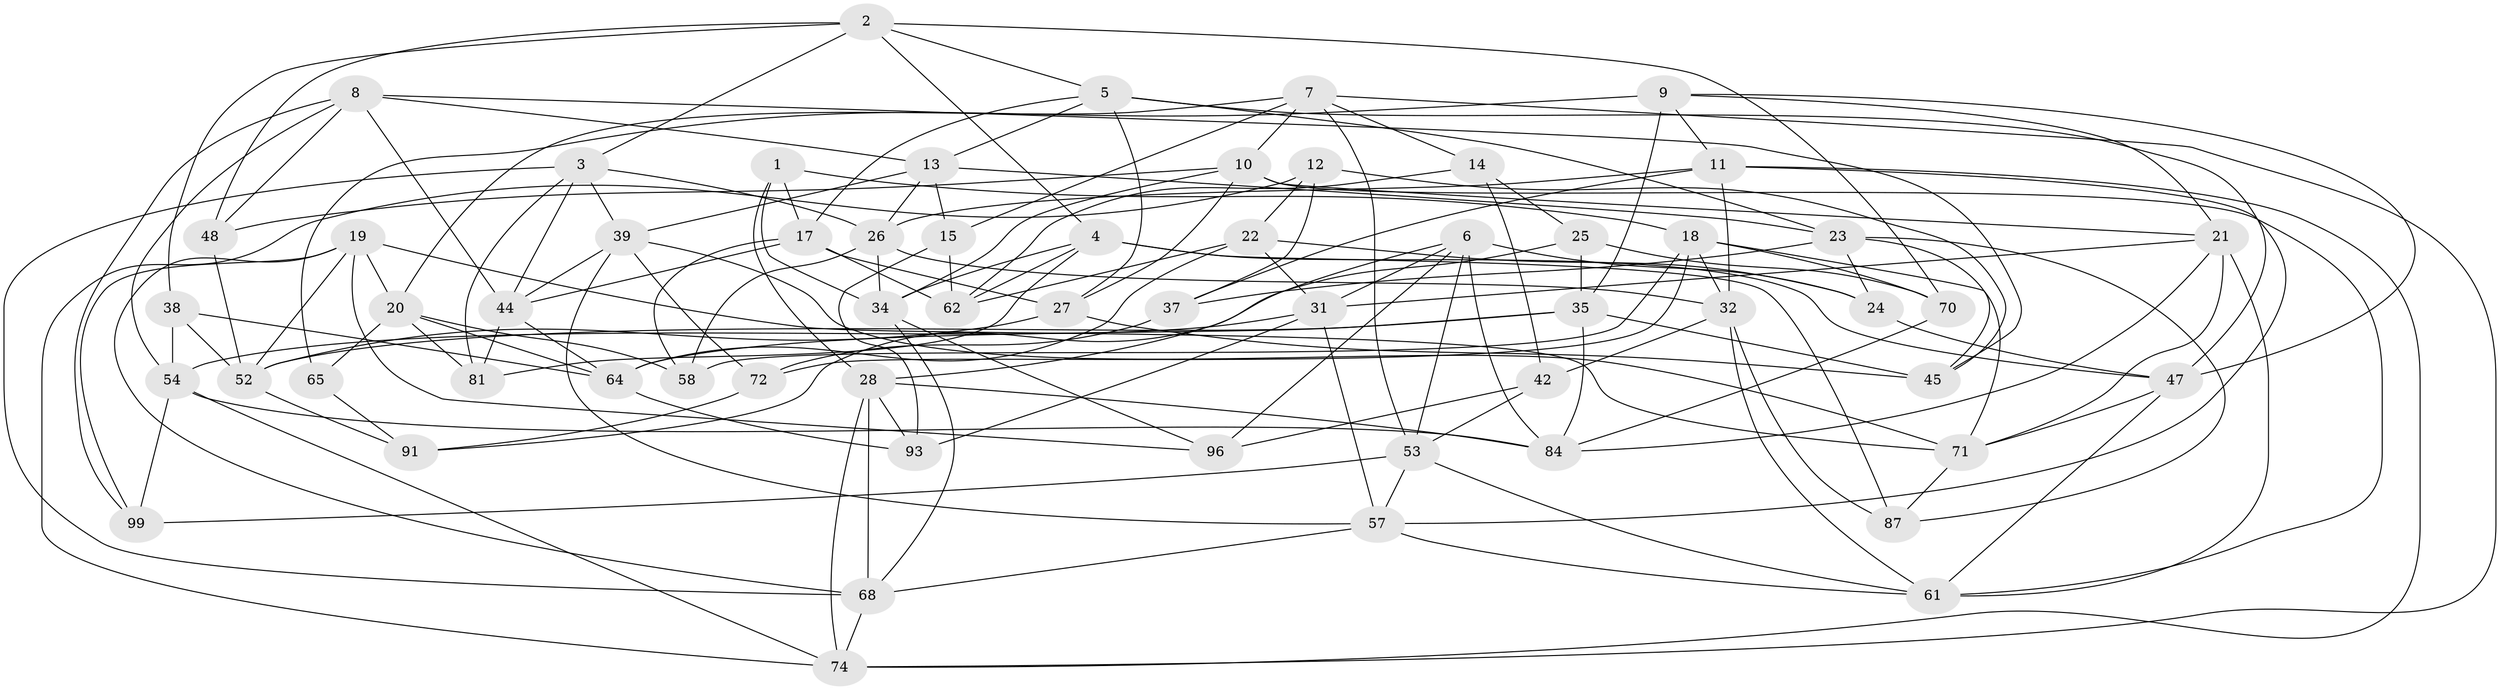 // original degree distribution, {4: 1.0}
// Generated by graph-tools (version 1.1) at 2025/11/02/27/25 16:11:44]
// undirected, 60 vertices, 157 edges
graph export_dot {
graph [start="1"]
  node [color=gray90,style=filled];
  1;
  2 [super="+83"];
  3 [super="+50"];
  4 [super="+16"];
  5 [super="+36"];
  6 [super="+63"];
  7 [super="+89"];
  8 [super="+80"];
  9 [super="+95"];
  10 [super="+49"];
  11 [super="+60"];
  12;
  13 [super="+33"];
  14;
  15;
  17 [super="+56"];
  18 [super="+69"];
  19 [super="+43"];
  20 [super="+29"];
  21 [super="+73"];
  22 [super="+59"];
  23 [super="+97"];
  24;
  25;
  26 [super="+94"];
  27 [super="+30"];
  28 [super="+100"];
  31 [super="+77"];
  32 [super="+41"];
  34 [super="+46"];
  35 [super="+66"];
  37;
  38;
  39 [super="+40"];
  42;
  44 [super="+51"];
  45 [super="+90"];
  47 [super="+78"];
  48;
  52 [super="+55"];
  53 [super="+88"];
  54 [super="+85"];
  57 [super="+82"];
  58;
  61 [super="+79"];
  62 [super="+76"];
  64 [super="+67"];
  65;
  68 [super="+92"];
  70;
  71 [super="+75"];
  72;
  74 [super="+86"];
  81;
  84 [super="+98"];
  87;
  91;
  93;
  96;
  99;
  1 -- 34;
  1 -- 28;
  1 -- 18;
  1 -- 17;
  2 -- 48;
  2 -- 4;
  2 -- 38;
  2 -- 3;
  2 -- 70;
  2 -- 5;
  3 -- 68;
  3 -- 81;
  3 -- 26;
  3 -- 39;
  3 -- 44;
  4 -- 81;
  4 -- 62;
  4 -- 47;
  4 -- 34;
  4 -- 87;
  5 -- 17;
  5 -- 13;
  5 -- 47;
  5 -- 27;
  5 -- 23;
  6 -- 28;
  6 -- 31;
  6 -- 84;
  6 -- 24;
  6 -- 96;
  6 -- 53;
  7 -- 74;
  7 -- 10;
  7 -- 14;
  7 -- 15;
  7 -- 53;
  7 -- 20;
  8 -- 48;
  8 -- 44;
  8 -- 99;
  8 -- 54;
  8 -- 45;
  8 -- 13;
  9 -- 11;
  9 -- 65 [weight=2];
  9 -- 21;
  9 -- 35;
  9 -- 47;
  10 -- 48;
  10 -- 27;
  10 -- 21;
  10 -- 34;
  10 -- 61;
  11 -- 37;
  11 -- 32;
  11 -- 57;
  11 -- 26;
  11 -- 74;
  12 -- 37;
  12 -- 22;
  12 -- 45;
  12 -- 74;
  13 -- 39;
  13 -- 26;
  13 -- 23;
  13 -- 15;
  14 -- 25;
  14 -- 62;
  14 -- 42;
  15 -- 93;
  15 -- 62;
  17 -- 27;
  17 -- 58;
  17 -- 62;
  17 -- 44;
  18 -- 71;
  18 -- 70;
  18 -- 58;
  18 -- 32;
  18 -- 72;
  19 -- 99;
  19 -- 71;
  19 -- 20;
  19 -- 96;
  19 -- 68;
  19 -- 52;
  20 -- 58;
  20 -- 81;
  20 -- 64;
  20 -- 65;
  21 -- 61;
  21 -- 71;
  21 -- 31;
  21 -- 84;
  22 -- 62 [weight=2];
  22 -- 24;
  22 -- 64;
  22 -- 31;
  23 -- 45;
  23 -- 24;
  23 -- 37;
  23 -- 87;
  24 -- 47;
  25 -- 91;
  25 -- 70;
  25 -- 35;
  26 -- 34;
  26 -- 58;
  26 -- 32;
  27 -- 52;
  27 -- 45 [weight=2];
  28 -- 93;
  28 -- 84;
  28 -- 68;
  28 -- 74;
  31 -- 54;
  31 -- 57;
  31 -- 93;
  32 -- 87;
  32 -- 42;
  32 -- 61;
  34 -- 96;
  34 -- 68;
  35 -- 64;
  35 -- 84;
  35 -- 52;
  35 -- 45;
  37 -- 72;
  38 -- 54;
  38 -- 52;
  38 -- 64;
  39 -- 44;
  39 -- 72;
  39 -- 57;
  39 -- 71;
  42 -- 53;
  42 -- 96;
  44 -- 81;
  44 -- 64;
  47 -- 71;
  47 -- 61;
  48 -- 52;
  52 -- 91;
  53 -- 61;
  53 -- 99;
  53 -- 57;
  54 -- 84;
  54 -- 99;
  54 -- 74;
  57 -- 68;
  57 -- 61;
  64 -- 93;
  65 -- 91;
  68 -- 74;
  70 -- 84;
  71 -- 87;
  72 -- 91;
}
